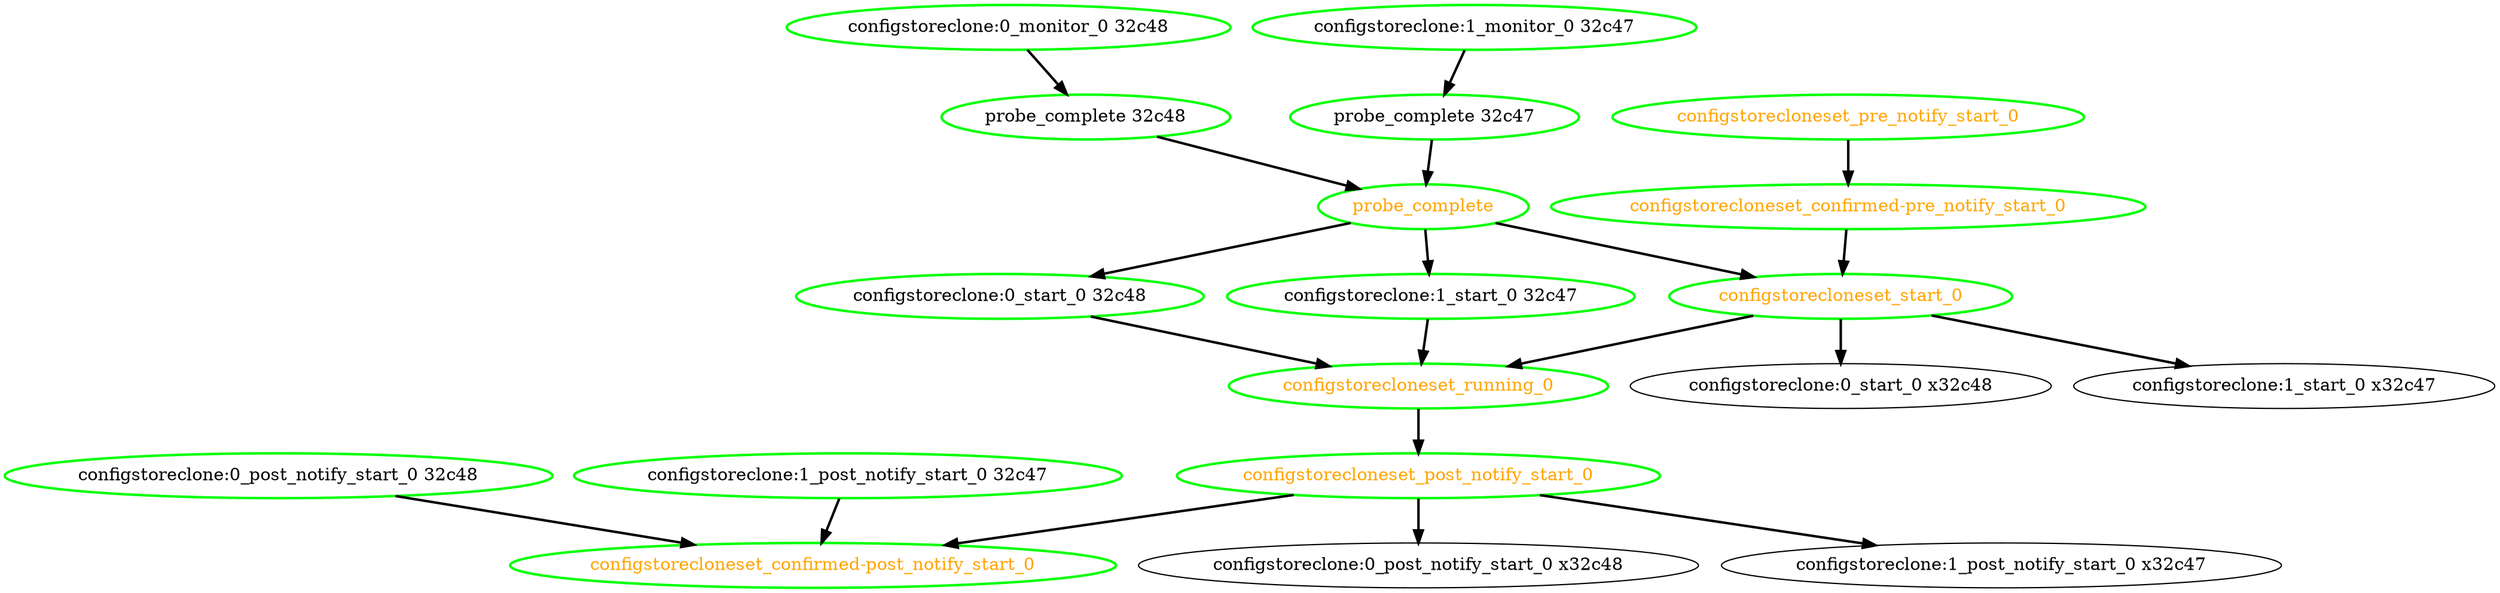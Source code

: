  digraph "g" {
"configstoreclone:0_monitor_0 32c48" -> "probe_complete 32c48" [ style = bold]
"configstoreclone:0_monitor_0 32c48" [ style=bold color="green" fontcolor="black" ]
"configstoreclone:0_post_notify_start_0 32c48" -> "configstorecloneset_confirmed-post_notify_start_0" [ style = bold]
"configstoreclone:0_post_notify_start_0 32c48" [ style=bold color="green" fontcolor="black" ]
"configstoreclone:0_start_0 32c48" -> "configstorecloneset_running_0" [ style = bold]
"configstoreclone:0_start_0 32c48" [ style=bold color="green" fontcolor="black" ]
"configstoreclone:1_monitor_0 32c47" -> "probe_complete 32c47" [ style = bold]
"configstoreclone:1_monitor_0 32c47" [ style=bold color="green" fontcolor="black"  ]
"configstoreclone:1_post_notify_start_0 32c47" -> "configstorecloneset_confirmed-post_notify_start_0" [ style = bold]
"configstoreclone:1_post_notify_start_0 32c47" [ style=bold color="green" fontcolor="black" ]
"configstoreclone:1_start_0 32c47" -> "configstorecloneset_running_0" [ style = bold]
"configstoreclone:1_start_0 32c47" [ style=bold color="green" fontcolor="black" ]
"configstorecloneset_confirmed-post_notify_start_0" [ style=bold color="green" fontcolor="orange" ]
"configstorecloneset_confirmed-pre_notify_start_0" -> "configstorecloneset_start_0" [ style = bold]
"configstorecloneset_confirmed-pre_notify_start_0" [ style=bold color="green" fontcolor="orange" ]
"configstorecloneset_post_notify_start_0" -> "configstoreclone:0_post_notify_start_0 x32c48" [ style = bold]
"configstorecloneset_post_notify_start_0" -> "configstoreclone:1_post_notify_start_0 x32c47" [ style = bold]
"configstorecloneset_post_notify_start_0" -> "configstorecloneset_confirmed-post_notify_start_0" [ style = bold]
"configstorecloneset_post_notify_start_0" [ style=bold color="green" fontcolor="orange" ]
"configstorecloneset_pre_notify_start_0" -> "configstorecloneset_confirmed-pre_notify_start_0" [ style = bold]
"configstorecloneset_pre_notify_start_0" [ style=bold color="green" fontcolor="orange" ]
"configstorecloneset_running_0" -> "configstorecloneset_post_notify_start_0" [ style = bold]
"configstorecloneset_running_0" [ style=bold color="green" fontcolor="orange" ]
"configstorecloneset_start_0" -> "configstoreclone:0_start_0 x32c48" [ style = bold]
"configstorecloneset_start_0" -> "configstoreclone:1_start_0 x32c47" [ style = bold]
"configstorecloneset_start_0" -> "configstorecloneset_running_0" [ style = bold]
"configstorecloneset_start_0" [ style=bold color="green" fontcolor="orange" ]
"probe_complete 32c47" -> "probe_complete" [ style = bold]
"probe_complete 32c47" [ style=bold color="green" fontcolor="black" ]
"probe_complete 32c48" -> "probe_complete" [ style = bold]
"probe_complete 32c48" [ style=bold color="green" fontcolor="black" ]
"probe_complete" -> "configstoreclone:0_start_0 32c48" [ style = bold]
"probe_complete" -> "configstoreclone:1_start_0 32c47" [ style = bold]
"probe_complete" -> "configstorecloneset_start_0" [ style = bold]
"probe_complete" [ style=bold color="green" fontcolor="orange" ]
}
